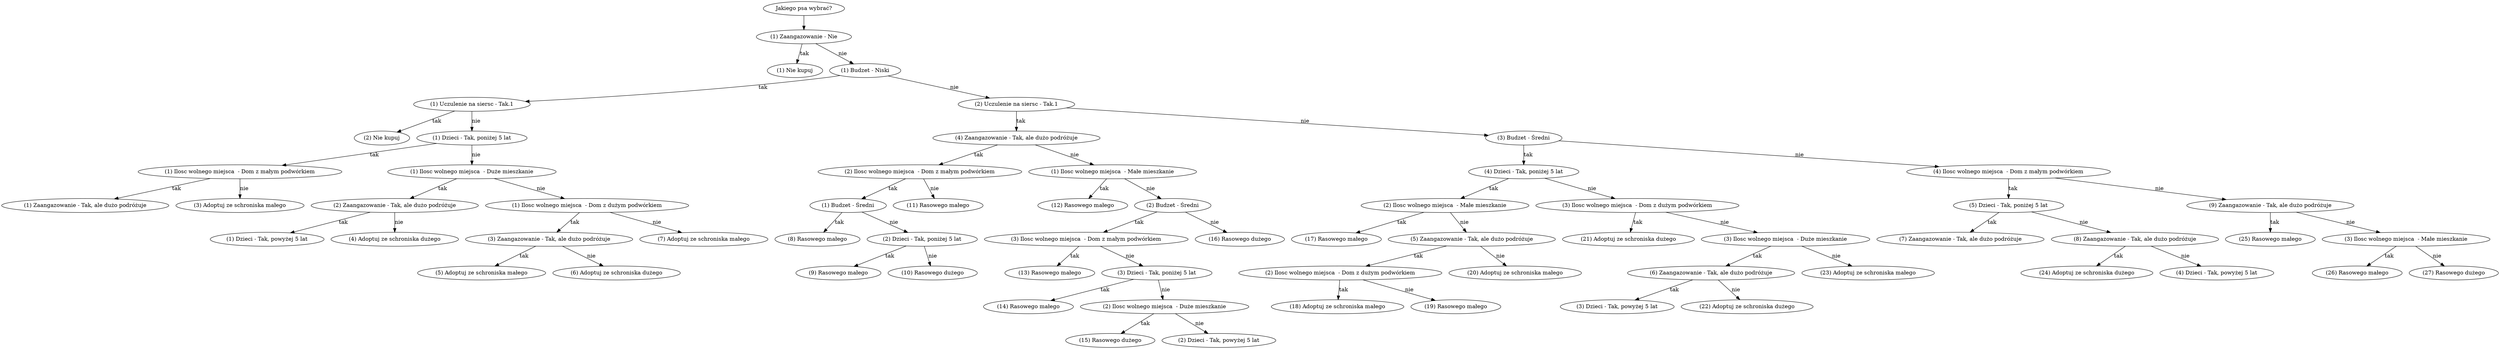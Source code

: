 digraph "Jakiego psa wybrać?" {
	"Jakiego psa wybrać?" -> "(1) Zaangazowanie - Nie"
	"(1) Zaangazowanie - Nie" -> "(1) Nie kupuj" [label=tak]
	"(1) Zaangazowanie - Nie" -> "(1) Budzet - Niski" [label=nie]
	"(1) Budzet - Niski" -> "(1) Uczulenie na siersc - Tak.1" [label=tak]
	"(1) Uczulenie na siersc - Tak.1" -> "(2) Nie kupuj" [label=tak]
	"(1) Uczulenie na siersc - Tak.1" -> "(1) Dzieci - Tak, poniżej 5 lat" [label=nie]
	"(1) Dzieci - Tak, poniżej 5 lat" -> "(1) Ilosc wolnego miejsca  - Dom z małym podwórkiem" [label=tak]
	"(1) Ilosc wolnego miejsca  - Dom z małym podwórkiem" -> "(1) Zaangazowanie - Tak, ale dużo podróżuje" [label=tak]
	"(1) Ilosc wolnego miejsca  - Dom z małym podwórkiem" -> "(3) Adoptuj ze schroniska małego" [label=nie]
	"(1) Dzieci - Tak, poniżej 5 lat" -> "(1) Ilosc wolnego miejsca  - Duże mieszkanie" [label=nie]
	"(1) Ilosc wolnego miejsca  - Duże mieszkanie" -> "(2) Zaangazowanie - Tak, ale dużo podróżuje" [label=tak]
	"(2) Zaangazowanie - Tak, ale dużo podróżuje" -> "(1) Dzieci - Tak, powyżej 5 lat" [label=tak]
	"(2) Zaangazowanie - Tak, ale dużo podróżuje" -> "(4) Adoptuj ze schroniska dużego" [label=nie]
	"(1) Ilosc wolnego miejsca  - Duże mieszkanie" -> "(1) Ilosc wolnego miejsca  - Dom z dużym podwórkiem" [label=nie]
	"(1) Ilosc wolnego miejsca  - Dom z dużym podwórkiem" -> "(3) Zaangazowanie - Tak, ale dużo podróżuje" [label=tak]
	"(3) Zaangazowanie - Tak, ale dużo podróżuje" -> "(5) Adoptuj ze schroniska małego" [label=tak]
	"(3) Zaangazowanie - Tak, ale dużo podróżuje" -> "(6) Adoptuj ze schroniska dużego" [label=nie]
	"(1) Ilosc wolnego miejsca  - Dom z dużym podwórkiem" -> "(7) Adoptuj ze schroniska małego" [label=nie]
	"(1) Budzet - Niski" -> "(2) Uczulenie na siersc - Tak.1" [label=nie]
	"(2) Uczulenie na siersc - Tak.1" -> "(4) Zaangazowanie - Tak, ale dużo podróżuje" [label=tak]
	"(4) Zaangazowanie - Tak, ale dużo podróżuje" -> "(2) Ilosc wolnego miejsca  - Dom z małym podwórkiem" [label=tak]
	"(2) Ilosc wolnego miejsca  - Dom z małym podwórkiem" -> "(1) Budzet - Średni" [label=tak]
	"(1) Budzet - Średni" -> "(8) Rasowego małego" [label=tak]
	"(1) Budzet - Średni" -> "(2) Dzieci - Tak, poniżej 5 lat" [label=nie]
	"(2) Dzieci - Tak, poniżej 5 lat" -> "(9) Rasowego małego" [label=tak]
	"(2) Dzieci - Tak, poniżej 5 lat" -> "(10) Rasowego dużego" [label=nie]
	"(2) Ilosc wolnego miejsca  - Dom z małym podwórkiem" -> "(11) Rasowego małego" [label=nie]
	"(4) Zaangazowanie - Tak, ale dużo podróżuje" -> "(1) Ilosc wolnego miejsca  - Małe mieszkanie" [label=nie]
	"(1) Ilosc wolnego miejsca  - Małe mieszkanie" -> "(12) Rasowego małego" [label=tak]
	"(1) Ilosc wolnego miejsca  - Małe mieszkanie" -> "(2) Budzet - Średni" [label=nie]
	"(2) Budzet - Średni" -> "(3) Ilosc wolnego miejsca  - Dom z małym podwórkiem" [label=tak]
	"(3) Ilosc wolnego miejsca  - Dom z małym podwórkiem" -> "(13) Rasowego małego" [label=tak]
	"(3) Ilosc wolnego miejsca  - Dom z małym podwórkiem" -> "(3) Dzieci - Tak, poniżej 5 lat" [label=nie]
	"(3) Dzieci - Tak, poniżej 5 lat" -> "(14) Rasowego małego" [label=tak]
	"(3) Dzieci - Tak, poniżej 5 lat" -> "(2) Ilosc wolnego miejsca  - Duże mieszkanie" [label=nie]
	"(2) Ilosc wolnego miejsca  - Duże mieszkanie" -> "(15) Rasowego dużego" [label=tak]
	"(2) Ilosc wolnego miejsca  - Duże mieszkanie" -> "(2) Dzieci - Tak, powyżej 5 lat" [label=nie]
	"(2) Budzet - Średni" -> "(16) Rasowego dużego" [label=nie]
	"(2) Uczulenie na siersc - Tak.1" -> "(3) Budzet - Średni" [label=nie]
	"(3) Budzet - Średni" -> "(4) Dzieci - Tak, poniżej 5 lat" [label=tak]
	"(4) Dzieci - Tak, poniżej 5 lat" -> "(2) Ilosc wolnego miejsca  - Małe mieszkanie" [label=tak]
	"(2) Ilosc wolnego miejsca  - Małe mieszkanie" -> "(17) Rasowego małego" [label=tak]
	"(2) Ilosc wolnego miejsca  - Małe mieszkanie" -> "(5) Zaangazowanie - Tak, ale dużo podróżuje" [label=nie]
	"(5) Zaangazowanie - Tak, ale dużo podróżuje" -> "(2) Ilosc wolnego miejsca  - Dom z dużym podwórkiem" [label=tak]
	"(2) Ilosc wolnego miejsca  - Dom z dużym podwórkiem" -> "(18) Adoptuj ze schroniska małego" [label=tak]
	"(2) Ilosc wolnego miejsca  - Dom z dużym podwórkiem" -> "(19) Rasowego małego" [label=nie]
	"(5) Zaangazowanie - Tak, ale dużo podróżuje" -> "(20) Adoptuj ze schroniska małego" [label=nie]
	"(4) Dzieci - Tak, poniżej 5 lat" -> "(3) Ilosc wolnego miejsca  - Dom z dużym podwórkiem" [label=nie]
	"(3) Ilosc wolnego miejsca  - Dom z dużym podwórkiem" -> "(21) Adoptuj ze schroniska dużego" [label=tak]
	"(3) Ilosc wolnego miejsca  - Dom z dużym podwórkiem" -> "(3) Ilosc wolnego miejsca  - Duże mieszkanie" [label=nie]
	"(3) Ilosc wolnego miejsca  - Duże mieszkanie" -> "(6) Zaangazowanie - Tak, ale dużo podróżuje" [label=tak]
	"(6) Zaangazowanie - Tak, ale dużo podróżuje" -> "(3) Dzieci - Tak, powyżej 5 lat" [label=tak]
	"(6) Zaangazowanie - Tak, ale dużo podróżuje" -> "(22) Adoptuj ze schroniska dużego" [label=nie]
	"(3) Ilosc wolnego miejsca  - Duże mieszkanie" -> "(23) Adoptuj ze schroniska małego" [label=nie]
	"(3) Budzet - Średni" -> "(4) Ilosc wolnego miejsca  - Dom z małym podwórkiem" [label=nie]
	"(4) Ilosc wolnego miejsca  - Dom z małym podwórkiem" -> "(5) Dzieci - Tak, poniżej 5 lat" [label=tak]
	"(5) Dzieci - Tak, poniżej 5 lat" -> "(7) Zaangazowanie - Tak, ale dużo podróżuje" [label=tak]
	"(5) Dzieci - Tak, poniżej 5 lat" -> "(8) Zaangazowanie - Tak, ale dużo podróżuje" [label=nie]
	"(8) Zaangazowanie - Tak, ale dużo podróżuje" -> "(24) Adoptuj ze schroniska dużego" [label=tak]
	"(8) Zaangazowanie - Tak, ale dużo podróżuje" -> "(4) Dzieci - Tak, powyżej 5 lat" [label=nie]
	"(4) Ilosc wolnego miejsca  - Dom z małym podwórkiem" -> "(9) Zaangazowanie - Tak, ale dużo podróżuje" [label=nie]
	"(9) Zaangazowanie - Tak, ale dużo podróżuje" -> "(25) Rasowego małego" [label=tak]
	"(9) Zaangazowanie - Tak, ale dużo podróżuje" -> "(3) Ilosc wolnego miejsca  - Małe mieszkanie" [label=nie]
	"(3) Ilosc wolnego miejsca  - Małe mieszkanie" -> "(26) Rasowego małego" [label=tak]
	"(3) Ilosc wolnego miejsca  - Małe mieszkanie" -> "(27) Rasowego dużego" [label=nie]
}
